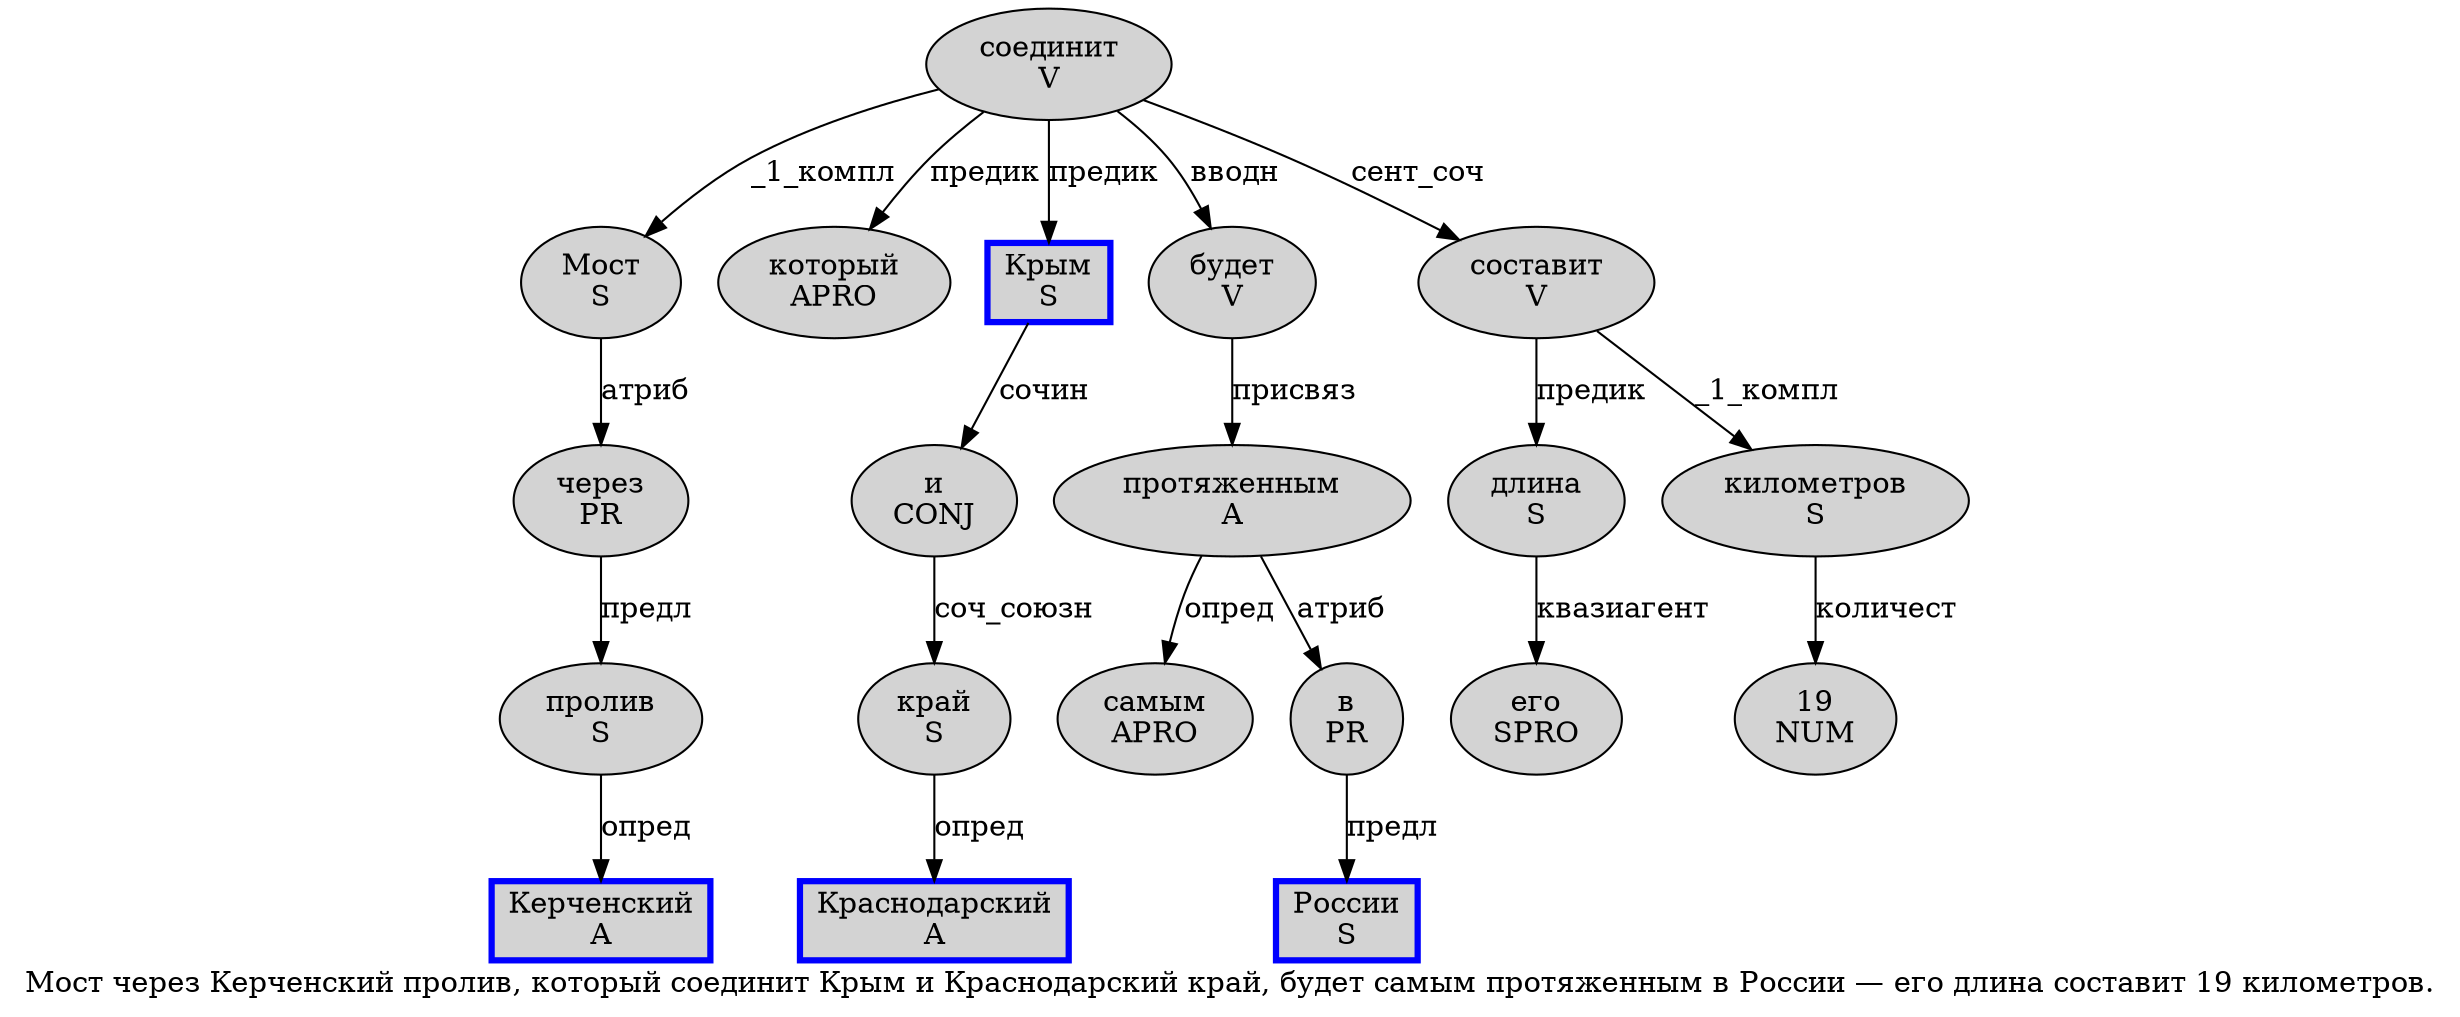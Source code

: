 digraph SENTENCE_1179 {
	graph [label="Мост через Керченский пролив, который соединит Крым и Краснодарский край, будет самым протяженным в России — его длина составит 19 километров."]
	node [style=filled]
		0 [label="Мост
S" color="" fillcolor=lightgray penwidth=1 shape=ellipse]
		1 [label="через
PR" color="" fillcolor=lightgray penwidth=1 shape=ellipse]
		2 [label="Керченский
A" color=blue fillcolor=lightgray penwidth=3 shape=box]
		3 [label="пролив
S" color="" fillcolor=lightgray penwidth=1 shape=ellipse]
		5 [label="который
APRO" color="" fillcolor=lightgray penwidth=1 shape=ellipse]
		6 [label="соединит
V" color="" fillcolor=lightgray penwidth=1 shape=ellipse]
		7 [label="Крым
S" color=blue fillcolor=lightgray penwidth=3 shape=box]
		8 [label="и
CONJ" color="" fillcolor=lightgray penwidth=1 shape=ellipse]
		9 [label="Краснодарский
A" color=blue fillcolor=lightgray penwidth=3 shape=box]
		10 [label="край
S" color="" fillcolor=lightgray penwidth=1 shape=ellipse]
		12 [label="будет
V" color="" fillcolor=lightgray penwidth=1 shape=ellipse]
		13 [label="самым
APRO" color="" fillcolor=lightgray penwidth=1 shape=ellipse]
		14 [label="протяженным
A" color="" fillcolor=lightgray penwidth=1 shape=ellipse]
		15 [label="в
PR" color="" fillcolor=lightgray penwidth=1 shape=ellipse]
		16 [label="России
S" color=blue fillcolor=lightgray penwidth=3 shape=box]
		18 [label="его
SPRO" color="" fillcolor=lightgray penwidth=1 shape=ellipse]
		19 [label="длина
S" color="" fillcolor=lightgray penwidth=1 shape=ellipse]
		20 [label="составит
V" color="" fillcolor=lightgray penwidth=1 shape=ellipse]
		21 [label="19
NUM" color="" fillcolor=lightgray penwidth=1 shape=ellipse]
		22 [label="километров
S" color="" fillcolor=lightgray penwidth=1 shape=ellipse]
			6 -> 0 [label="_1_компл"]
			6 -> 5 [label="предик"]
			6 -> 7 [label="предик"]
			6 -> 12 [label="вводн"]
			6 -> 20 [label="сент_соч"]
			14 -> 13 [label="опред"]
			14 -> 15 [label="атриб"]
			1 -> 3 [label="предл"]
			8 -> 10 [label="соч_союзн"]
			10 -> 9 [label="опред"]
			12 -> 14 [label="присвяз"]
			0 -> 1 [label="атриб"]
			7 -> 8 [label="сочин"]
			15 -> 16 [label="предл"]
			20 -> 19 [label="предик"]
			20 -> 22 [label="_1_компл"]
			19 -> 18 [label="квазиагент"]
			22 -> 21 [label="количест"]
			3 -> 2 [label="опред"]
}